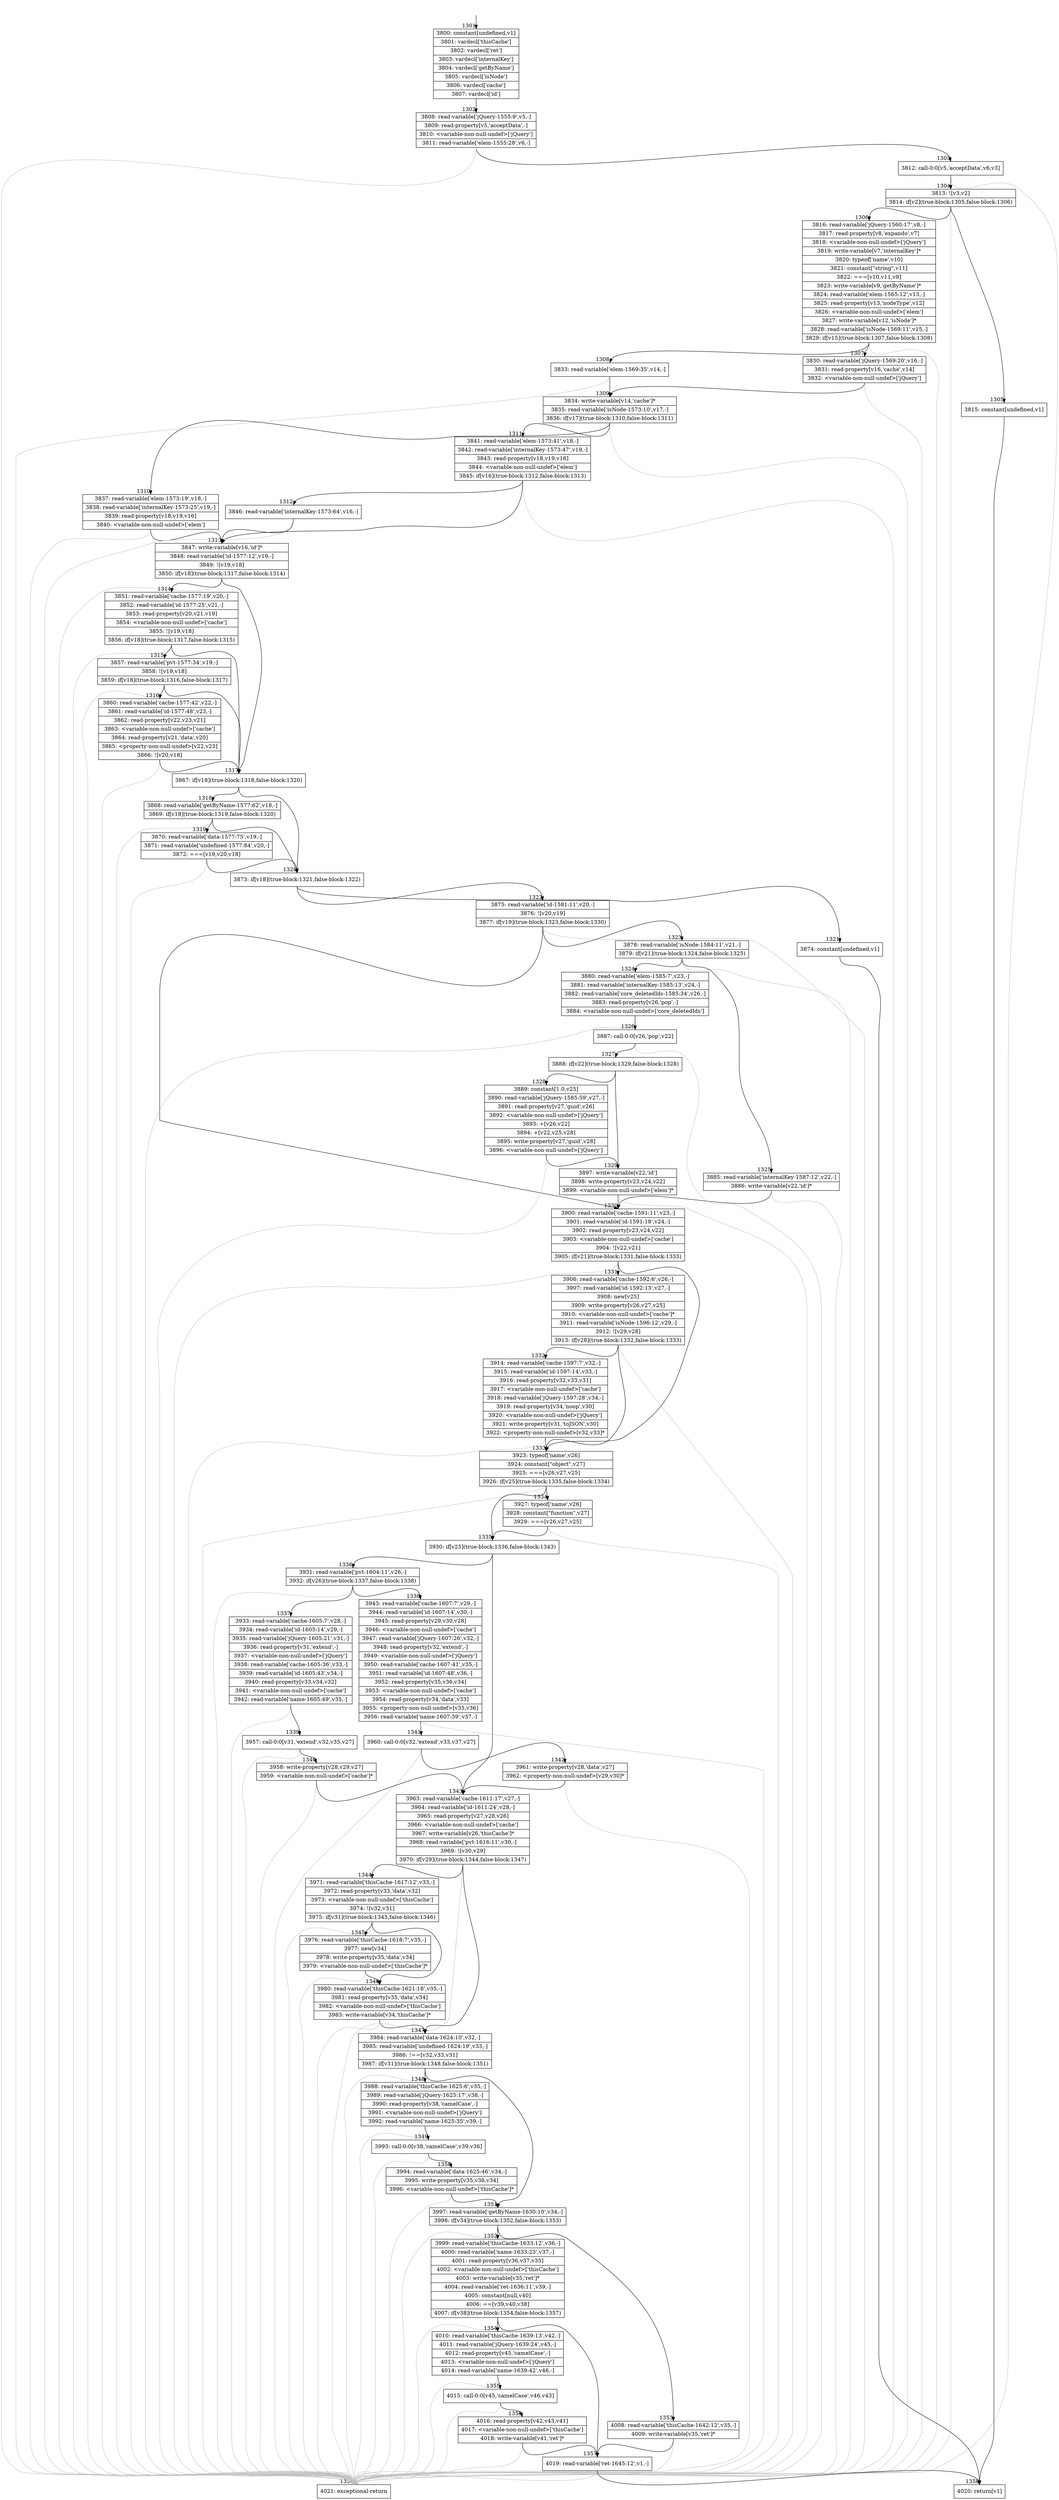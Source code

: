 digraph {
rankdir="TD"
BB_entry92[shape=none,label=""];
BB_entry92 -> BB1301 [tailport=s, headport=n, headlabel="    1301"]
BB1301 [shape=record label="{3800: constant[undefined,v1]|3801: vardecl['thisCache']|3802: vardecl['ret']|3803: vardecl['internalKey']|3804: vardecl['getByName']|3805: vardecl['isNode']|3806: vardecl['cache']|3807: vardecl['id']}" ] 
BB1301 -> BB1302 [tailport=s, headport=n, headlabel="      1302"]
BB1302 [shape=record label="{3808: read-variable['jQuery-1555:9',v5,-]|3809: read-property[v5,'acceptData',-]|3810: \<variable-non-null-undef\>['jQuery']|3811: read-variable['elem-1555:28',v6,-]}" ] 
BB1302 -> BB1303 [tailport=s, headport=n, headlabel="      1303"]
BB1302 -> BB1359 [tailport=s, headport=n, color=gray, headlabel="      1359"]
BB1303 [shape=record label="{3812: call-0:0[v5,'acceptData',v6,v3]}" ] 
BB1303 -> BB1304 [tailport=s, headport=n, headlabel="      1304"]
BB1303 -> BB1359 [tailport=s, headport=n, color=gray]
BB1304 [shape=record label="{3813: ![v3,v2]|3814: if[v2](true-block:1305,false-block:1306)}" ] 
BB1304 -> BB1305 [tailport=s, headport=n, headlabel="      1305"]
BB1304 -> BB1306 [tailport=s, headport=n, headlabel="      1306"]
BB1304 -> BB1359 [tailport=s, headport=n, color=gray]
BB1305 [shape=record label="{3815: constant[undefined,v1]}" ] 
BB1305 -> BB1358 [tailport=s, headport=n, headlabel="      1358"]
BB1306 [shape=record label="{3816: read-variable['jQuery-1560:17',v8,-]|3817: read-property[v8,'expando',v7]|3818: \<variable-non-null-undef\>['jQuery']|3819: write-variable[v7,'internalKey']*|3820: typeof['name',v10]|3821: constant[\"string\",v11]|3822: ===[v10,v11,v9]|3823: write-variable[v9,'getByName']*|3824: read-variable['elem-1565:12',v13,-]|3825: read-property[v13,'nodeType',v12]|3826: \<variable-non-null-undef\>['elem']|3827: write-variable[v12,'isNode']*|3828: read-variable['isNode-1569:11',v15,-]|3829: if[v15](true-block:1307,false-block:1308)}" ] 
BB1306 -> BB1307 [tailport=s, headport=n, headlabel="      1307"]
BB1306 -> BB1308 [tailport=s, headport=n, headlabel="      1308"]
BB1306 -> BB1359 [tailport=s, headport=n, color=gray]
BB1307 [shape=record label="{3830: read-variable['jQuery-1569:20',v16,-]|3831: read-property[v16,'cache',v14]|3832: \<variable-non-null-undef\>['jQuery']}" ] 
BB1307 -> BB1309 [tailport=s, headport=n, headlabel="      1309"]
BB1307 -> BB1359 [tailport=s, headport=n, color=gray]
BB1308 [shape=record label="{3833: read-variable['elem-1569:35',v14,-]}" ] 
BB1308 -> BB1309 [tailport=s, headport=n]
BB1308 -> BB1359 [tailport=s, headport=n, color=gray]
BB1309 [shape=record label="{3834: write-variable[v14,'cache']*|3835: read-variable['isNode-1573:10',v17,-]|3836: if[v17](true-block:1310,false-block:1311)}" ] 
BB1309 -> BB1310 [tailport=s, headport=n, headlabel="      1310"]
BB1309 -> BB1311 [tailport=s, headport=n, headlabel="      1311"]
BB1309 -> BB1359 [tailport=s, headport=n, color=gray]
BB1310 [shape=record label="{3837: read-variable['elem-1573:19',v18,-]|3838: read-variable['internalKey-1573:25',v19,-]|3839: read-property[v18,v19,v16]|3840: \<variable-non-null-undef\>['elem']}" ] 
BB1310 -> BB1313 [tailport=s, headport=n, headlabel="      1313"]
BB1310 -> BB1359 [tailport=s, headport=n, color=gray]
BB1311 [shape=record label="{3841: read-variable['elem-1573:41',v18,-]|3842: read-variable['internalKey-1573:47',v19,-]|3843: read-property[v18,v19,v16]|3844: \<variable-non-null-undef\>['elem']|3845: if[v16](true-block:1312,false-block:1313)}" ] 
BB1311 -> BB1313 [tailport=s, headport=n]
BB1311 -> BB1312 [tailport=s, headport=n, headlabel="      1312"]
BB1311 -> BB1359 [tailport=s, headport=n, color=gray]
BB1312 [shape=record label="{3846: read-variable['internalKey-1573:64',v16,-]}" ] 
BB1312 -> BB1313 [tailport=s, headport=n]
BB1312 -> BB1359 [tailport=s, headport=n, color=gray]
BB1313 [shape=record label="{3847: write-variable[v16,'id']*|3848: read-variable['id-1577:12',v19,-]|3849: ![v19,v18]|3850: if[v18](true-block:1317,false-block:1314)}" ] 
BB1313 -> BB1317 [tailport=s, headport=n, headlabel="      1317"]
BB1313 -> BB1314 [tailport=s, headport=n, headlabel="      1314"]
BB1313 -> BB1359 [tailport=s, headport=n, color=gray]
BB1314 [shape=record label="{3851: read-variable['cache-1577:19',v20,-]|3852: read-variable['id-1577:25',v21,-]|3853: read-property[v20,v21,v19]|3854: \<variable-non-null-undef\>['cache']|3855: ![v19,v18]|3856: if[v18](true-block:1317,false-block:1315)}" ] 
BB1314 -> BB1317 [tailport=s, headport=n]
BB1314 -> BB1315 [tailport=s, headport=n, headlabel="      1315"]
BB1314 -> BB1359 [tailport=s, headport=n, color=gray]
BB1315 [shape=record label="{3857: read-variable['pvt-1577:34',v19,-]|3858: ![v19,v18]|3859: if[v18](true-block:1316,false-block:1317)}" ] 
BB1315 -> BB1317 [tailport=s, headport=n]
BB1315 -> BB1316 [tailport=s, headport=n, headlabel="      1316"]
BB1315 -> BB1359 [tailport=s, headport=n, color=gray]
BB1316 [shape=record label="{3860: read-variable['cache-1577:42',v22,-]|3861: read-variable['id-1577:48',v23,-]|3862: read-property[v22,v23,v21]|3863: \<variable-non-null-undef\>['cache']|3864: read-property[v21,'data',v20]|3865: \<property-non-null-undef\>[v22,v23]|3866: ![v20,v18]}" ] 
BB1316 -> BB1317 [tailport=s, headport=n]
BB1316 -> BB1359 [tailport=s, headport=n, color=gray]
BB1317 [shape=record label="{3867: if[v18](true-block:1318,false-block:1320)}" ] 
BB1317 -> BB1320 [tailport=s, headport=n, headlabel="      1320"]
BB1317 -> BB1318 [tailport=s, headport=n, headlabel="      1318"]
BB1318 [shape=record label="{3868: read-variable['getByName-1577:62',v18,-]|3869: if[v18](true-block:1319,false-block:1320)}" ] 
BB1318 -> BB1320 [tailport=s, headport=n]
BB1318 -> BB1319 [tailport=s, headport=n, headlabel="      1319"]
BB1318 -> BB1359 [tailport=s, headport=n, color=gray]
BB1319 [shape=record label="{3870: read-variable['data-1577:75',v19,-]|3871: read-variable['undefined-1577:84',v20,-]|3872: ===[v19,v20,v18]}" ] 
BB1319 -> BB1320 [tailport=s, headport=n]
BB1319 -> BB1359 [tailport=s, headport=n, color=gray]
BB1320 [shape=record label="{3873: if[v18](true-block:1321,false-block:1322)}" ] 
BB1320 -> BB1321 [tailport=s, headport=n, headlabel="      1321"]
BB1320 -> BB1322 [tailport=s, headport=n, headlabel="      1322"]
BB1321 [shape=record label="{3874: constant[undefined,v1]}" ] 
BB1321 -> BB1358 [tailport=s, headport=n]
BB1322 [shape=record label="{3875: read-variable['id-1581:11',v20,-]|3876: ![v20,v19]|3877: if[v19](true-block:1323,false-block:1330)}" ] 
BB1322 -> BB1323 [tailport=s, headport=n, headlabel="      1323"]
BB1322 -> BB1330 [tailport=s, headport=n, headlabel="      1330"]
BB1322 -> BB1359 [tailport=s, headport=n, color=gray]
BB1323 [shape=record label="{3878: read-variable['isNode-1584:11',v21,-]|3879: if[v21](true-block:1324,false-block:1325)}" ] 
BB1323 -> BB1324 [tailport=s, headport=n, headlabel="      1324"]
BB1323 -> BB1325 [tailport=s, headport=n, headlabel="      1325"]
BB1323 -> BB1359 [tailport=s, headport=n, color=gray]
BB1324 [shape=record label="{3880: read-variable['elem-1585:7',v23,-]|3881: read-variable['internalKey-1585:13',v24,-]|3882: read-variable['core_deletedIds-1585:34',v26,-]|3883: read-property[v26,'pop',-]|3884: \<variable-non-null-undef\>['core_deletedIds']}" ] 
BB1324 -> BB1326 [tailport=s, headport=n, headlabel="      1326"]
BB1324 -> BB1359 [tailport=s, headport=n, color=gray]
BB1325 [shape=record label="{3885: read-variable['internalKey-1587:12',v22,-]|3886: write-variable[v22,'id']*}" ] 
BB1325 -> BB1330 [tailport=s, headport=n]
BB1325 -> BB1359 [tailport=s, headport=n, color=gray]
BB1326 [shape=record label="{3887: call-0:0[v26,'pop',v22]}" ] 
BB1326 -> BB1327 [tailport=s, headport=n, headlabel="      1327"]
BB1326 -> BB1359 [tailport=s, headport=n, color=gray]
BB1327 [shape=record label="{3888: if[v22](true-block:1329,false-block:1328)}" ] 
BB1327 -> BB1329 [tailport=s, headport=n, headlabel="      1329"]
BB1327 -> BB1328 [tailport=s, headport=n, headlabel="      1328"]
BB1328 [shape=record label="{3889: constant[1.0,v25]|3890: read-variable['jQuery-1585:59',v27,-]|3891: read-property[v27,'guid',v26]|3892: \<variable-non-null-undef\>['jQuery']|3893: +[v26,v22]|3894: +[v22,v25,v28]|3895: write-property[v27,'guid',v28]|3896: \<variable-non-null-undef\>['jQuery']}" ] 
BB1328 -> BB1329 [tailport=s, headport=n]
BB1328 -> BB1359 [tailport=s, headport=n, color=gray]
BB1329 [shape=record label="{3897: write-variable[v22,'id']|3898: write-property[v23,v24,v22]|3899: \<variable-non-null-undef\>['elem']*}" ] 
BB1329 -> BB1330 [tailport=s, headport=n]
BB1329 -> BB1359 [tailport=s, headport=n, color=gray]
BB1330 [shape=record label="{3900: read-variable['cache-1591:11',v23,-]|3901: read-variable['id-1591:18',v24,-]|3902: read-property[v23,v24,v22]|3903: \<variable-non-null-undef\>['cache']|3904: ![v22,v21]|3905: if[v21](true-block:1331,false-block:1333)}" ] 
BB1330 -> BB1331 [tailport=s, headport=n, headlabel="      1331"]
BB1330 -> BB1333 [tailport=s, headport=n, headlabel="      1333"]
BB1330 -> BB1359 [tailport=s, headport=n, color=gray]
BB1331 [shape=record label="{3906: read-variable['cache-1592:6',v26,-]|3907: read-variable['id-1592:13',v27,-]|3908: new[v25]|3909: write-property[v26,v27,v25]|3910: \<variable-non-null-undef\>['cache']*|3911: read-variable['isNode-1596:12',v29,-]|3912: ![v29,v28]|3913: if[v28](true-block:1332,false-block:1333)}" ] 
BB1331 -> BB1332 [tailport=s, headport=n, headlabel="      1332"]
BB1331 -> BB1333 [tailport=s, headport=n]
BB1331 -> BB1359 [tailport=s, headport=n, color=gray]
BB1332 [shape=record label="{3914: read-variable['cache-1597:7',v32,-]|3915: read-variable['id-1597:14',v33,-]|3916: read-property[v32,v33,v31]|3917: \<variable-non-null-undef\>['cache']|3918: read-variable['jQuery-1597:28',v34,-]|3919: read-property[v34,'noop',v30]|3920: \<variable-non-null-undef\>['jQuery']|3921: write-property[v31,'toJSON',v30]|3922: \<property-non-null-undef\>[v32,v33]*}" ] 
BB1332 -> BB1333 [tailport=s, headport=n]
BB1332 -> BB1359 [tailport=s, headport=n, color=gray]
BB1333 [shape=record label="{3923: typeof['name',v26]|3924: constant[\"object\",v27]|3925: ===[v26,v27,v25]|3926: if[v25](true-block:1335,false-block:1334)}" ] 
BB1333 -> BB1335 [tailport=s, headport=n, headlabel="      1335"]
BB1333 -> BB1334 [tailport=s, headport=n, headlabel="      1334"]
BB1333 -> BB1359 [tailport=s, headport=n, color=gray]
BB1334 [shape=record label="{3927: typeof['name',v26]|3928: constant[\"function\",v27]|3929: ===[v26,v27,v25]}" ] 
BB1334 -> BB1335 [tailport=s, headport=n]
BB1334 -> BB1359 [tailport=s, headport=n, color=gray]
BB1335 [shape=record label="{3930: if[v25](true-block:1336,false-block:1343)}" ] 
BB1335 -> BB1336 [tailport=s, headport=n, headlabel="      1336"]
BB1335 -> BB1343 [tailport=s, headport=n, headlabel="      1343"]
BB1336 [shape=record label="{3931: read-variable['pvt-1604:11',v26,-]|3932: if[v26](true-block:1337,false-block:1338)}" ] 
BB1336 -> BB1337 [tailport=s, headport=n, headlabel="      1337"]
BB1336 -> BB1338 [tailport=s, headport=n, headlabel="      1338"]
BB1336 -> BB1359 [tailport=s, headport=n, color=gray]
BB1337 [shape=record label="{3933: read-variable['cache-1605:7',v28,-]|3934: read-variable['id-1605:14',v29,-]|3935: read-variable['jQuery-1605:21',v31,-]|3936: read-property[v31,'extend',-]|3937: \<variable-non-null-undef\>['jQuery']|3938: read-variable['cache-1605:36',v33,-]|3939: read-variable['id-1605:43',v34,-]|3940: read-property[v33,v34,v32]|3941: \<variable-non-null-undef\>['cache']|3942: read-variable['name-1605:49',v35,-]}" ] 
BB1337 -> BB1339 [tailport=s, headport=n, headlabel="      1339"]
BB1337 -> BB1359 [tailport=s, headport=n, color=gray]
BB1338 [shape=record label="{3943: read-variable['cache-1607:7',v29,-]|3944: read-variable['id-1607:14',v30,-]|3945: read-property[v29,v30,v28]|3946: \<variable-non-null-undef\>['cache']|3947: read-variable['jQuery-1607:26',v32,-]|3948: read-property[v32,'extend',-]|3949: \<variable-non-null-undef\>['jQuery']|3950: read-variable['cache-1607:41',v35,-]|3951: read-variable['id-1607:48',v36,-]|3952: read-property[v35,v36,v34]|3953: \<variable-non-null-undef\>['cache']|3954: read-property[v34,'data',v33]|3955: \<property-non-null-undef\>[v35,v36]|3956: read-variable['name-1607:59',v37,-]}" ] 
BB1338 -> BB1341 [tailport=s, headport=n, headlabel="      1341"]
BB1338 -> BB1359 [tailport=s, headport=n, color=gray]
BB1339 [shape=record label="{3957: call-0:0[v31,'extend',v32,v35,v27]}" ] 
BB1339 -> BB1340 [tailport=s, headport=n, headlabel="      1340"]
BB1339 -> BB1359 [tailport=s, headport=n, color=gray]
BB1340 [shape=record label="{3958: write-property[v28,v29,v27]|3959: \<variable-non-null-undef\>['cache']*}" ] 
BB1340 -> BB1343 [tailport=s, headport=n]
BB1340 -> BB1359 [tailport=s, headport=n, color=gray]
BB1341 [shape=record label="{3960: call-0:0[v32,'extend',v33,v37,v27]}" ] 
BB1341 -> BB1342 [tailport=s, headport=n, headlabel="      1342"]
BB1341 -> BB1359 [tailport=s, headport=n, color=gray]
BB1342 [shape=record label="{3961: write-property[v28,'data',v27]|3962: \<property-non-null-undef\>[v29,v30]*}" ] 
BB1342 -> BB1343 [tailport=s, headport=n]
BB1342 -> BB1359 [tailport=s, headport=n, color=gray]
BB1343 [shape=record label="{3963: read-variable['cache-1611:17',v27,-]|3964: read-variable['id-1611:24',v28,-]|3965: read-property[v27,v28,v26]|3966: \<variable-non-null-undef\>['cache']|3967: write-variable[v26,'thisCache']*|3968: read-variable['pvt-1616:11',v30,-]|3969: ![v30,v29]|3970: if[v29](true-block:1344,false-block:1347)}" ] 
BB1343 -> BB1344 [tailport=s, headport=n, headlabel="      1344"]
BB1343 -> BB1347 [tailport=s, headport=n, headlabel="      1347"]
BB1343 -> BB1359 [tailport=s, headport=n, color=gray]
BB1344 [shape=record label="{3971: read-variable['thisCache-1617:12',v33,-]|3972: read-property[v33,'data',v32]|3973: \<variable-non-null-undef\>['thisCache']|3974: ![v32,v31]|3975: if[v31](true-block:1345,false-block:1346)}" ] 
BB1344 -> BB1345 [tailport=s, headport=n, headlabel="      1345"]
BB1344 -> BB1346 [tailport=s, headport=n, headlabel="      1346"]
BB1344 -> BB1359 [tailport=s, headport=n, color=gray]
BB1345 [shape=record label="{3976: read-variable['thisCache-1618:7',v35,-]|3977: new[v34]|3978: write-property[v35,'data',v34]|3979: \<variable-non-null-undef\>['thisCache']*}" ] 
BB1345 -> BB1346 [tailport=s, headport=n]
BB1345 -> BB1359 [tailport=s, headport=n, color=gray]
BB1346 [shape=record label="{3980: read-variable['thisCache-1621:18',v35,-]|3981: read-property[v35,'data',v34]|3982: \<variable-non-null-undef\>['thisCache']|3983: write-variable[v34,'thisCache']*}" ] 
BB1346 -> BB1347 [tailport=s, headport=n]
BB1346 -> BB1359 [tailport=s, headport=n, color=gray]
BB1347 [shape=record label="{3984: read-variable['data-1624:10',v32,-]|3985: read-variable['undefined-1624:19',v33,-]|3986: !==[v32,v33,v31]|3987: if[v31](true-block:1348,false-block:1351)}" ] 
BB1347 -> BB1348 [tailport=s, headport=n, headlabel="      1348"]
BB1347 -> BB1351 [tailport=s, headport=n, headlabel="      1351"]
BB1347 -> BB1359 [tailport=s, headport=n, color=gray]
BB1348 [shape=record label="{3988: read-variable['thisCache-1625:6',v35,-]|3989: read-variable['jQuery-1625:17',v38,-]|3990: read-property[v38,'camelCase',-]|3991: \<variable-non-null-undef\>['jQuery']|3992: read-variable['name-1625:35',v39,-]}" ] 
BB1348 -> BB1349 [tailport=s, headport=n, headlabel="      1349"]
BB1348 -> BB1359 [tailport=s, headport=n, color=gray]
BB1349 [shape=record label="{3993: call-0:0[v38,'camelCase',v39,v36]}" ] 
BB1349 -> BB1350 [tailport=s, headport=n, headlabel="      1350"]
BB1349 -> BB1359 [tailport=s, headport=n, color=gray]
BB1350 [shape=record label="{3994: read-variable['data-1625:46',v34,-]|3995: write-property[v35,v36,v34]|3996: \<variable-non-null-undef\>['thisCache']*}" ] 
BB1350 -> BB1351 [tailport=s, headport=n]
BB1350 -> BB1359 [tailport=s, headport=n, color=gray]
BB1351 [shape=record label="{3997: read-variable['getByName-1630:10',v34,-]|3998: if[v34](true-block:1352,false-block:1353)}" ] 
BB1351 -> BB1352 [tailport=s, headport=n, headlabel="      1352"]
BB1351 -> BB1353 [tailport=s, headport=n, headlabel="      1353"]
BB1351 -> BB1359 [tailport=s, headport=n, color=gray]
BB1352 [shape=record label="{3999: read-variable['thisCache-1633:12',v36,-]|4000: read-variable['name-1633:23',v37,-]|4001: read-property[v36,v37,v35]|4002: \<variable-non-null-undef\>['thisCache']|4003: write-variable[v35,'ret']*|4004: read-variable['ret-1636:11',v39,-]|4005: constant[null,v40]|4006: ==[v39,v40,v38]|4007: if[v38](true-block:1354,false-block:1357)}" ] 
BB1352 -> BB1354 [tailport=s, headport=n, headlabel="      1354"]
BB1352 -> BB1357 [tailport=s, headport=n, headlabel="      1357"]
BB1352 -> BB1359 [tailport=s, headport=n, color=gray]
BB1353 [shape=record label="{4008: read-variable['thisCache-1642:12',v35,-]|4009: write-variable[v35,'ret']*}" ] 
BB1353 -> BB1357 [tailport=s, headport=n]
BB1353 -> BB1359 [tailport=s, headport=n, color=gray]
BB1354 [shape=record label="{4010: read-variable['thisCache-1639:13',v42,-]|4011: read-variable['jQuery-1639:24',v45,-]|4012: read-property[v45,'camelCase',-]|4013: \<variable-non-null-undef\>['jQuery']|4014: read-variable['name-1639:42',v46,-]}" ] 
BB1354 -> BB1355 [tailport=s, headport=n, headlabel="      1355"]
BB1354 -> BB1359 [tailport=s, headport=n, color=gray]
BB1355 [shape=record label="{4015: call-0:0[v45,'camelCase',v46,v43]}" ] 
BB1355 -> BB1356 [tailport=s, headport=n, headlabel="      1356"]
BB1355 -> BB1359 [tailport=s, headport=n, color=gray]
BB1356 [shape=record label="{4016: read-property[v42,v43,v41]|4017: \<variable-non-null-undef\>['thisCache']|4018: write-variable[v41,'ret']*}" ] 
BB1356 -> BB1357 [tailport=s, headport=n]
BB1356 -> BB1359 [tailport=s, headport=n, color=gray]
BB1357 [shape=record label="{4019: read-variable['ret-1645:12',v1,-]}" ] 
BB1357 -> BB1358 [tailport=s, headport=n]
BB1357 -> BB1359 [tailport=s, headport=n, color=gray]
BB1358 [shape=record label="{4020: return[v1]}" ] 
BB1359 [shape=record label="{4021: exceptional-return}" ] 
}
